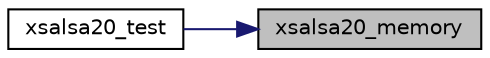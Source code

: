 digraph "xsalsa20_memory"
{
 // LATEX_PDF_SIZE
  edge [fontname="Helvetica",fontsize="10",labelfontname="Helvetica",labelfontsize="10"];
  node [fontname="Helvetica",fontsize="10",shape=record];
  rankdir="RL";
  Node10 [label="xsalsa20_memory",height=0.2,width=0.4,color="black", fillcolor="grey75", style="filled", fontcolor="black",tooltip="Encrypt (or decrypt) bytes of ciphertext (or plaintext) with XSalsa20."];
  Node10 -> Node11 [dir="back",color="midnightblue",fontsize="10",style="solid"];
  Node11 [label="xsalsa20_test",height=0.2,width=0.4,color="black", fillcolor="white", style="filled",URL="$xsalsa20__test_8c.html#a3a6ef542e6adb8439f75d3ac042ac0e5",tooltip=" "];
}
